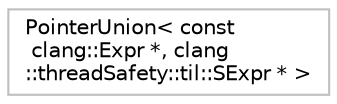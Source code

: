 digraph "Graphical Class Hierarchy"
{
 // LATEX_PDF_SIZE
  bgcolor="transparent";
  edge [fontname="Helvetica",fontsize="10",labelfontname="Helvetica",labelfontsize="10"];
  node [fontname="Helvetica",fontsize="10",shape=record];
  rankdir="LR";
  Node0 [label="PointerUnion\< const\l clang::Expr *, clang\l::threadSafety::til::SExpr * \>",height=0.2,width=0.4,color="grey75",tooltip=" "];
}
